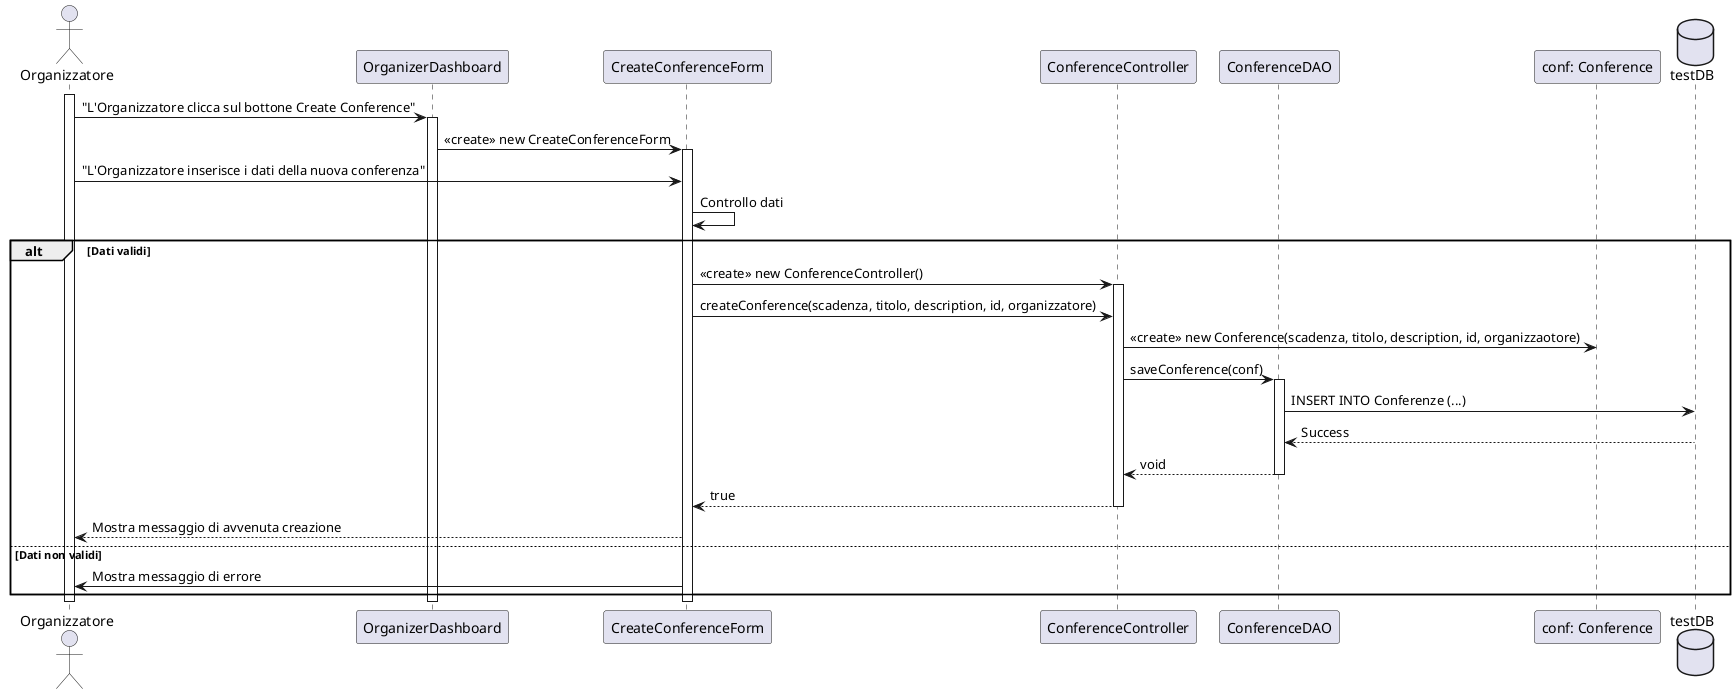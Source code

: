 @startuml
actor Organizzatore
participant OrganizerDashboard
participant CreateConferenceForm
participant ConferenceController
participant ConferenceDAO
participant "conf: Conference" as conference
database testDB

activate Organizzatore
Organizzatore -> OrganizerDashboard : "L'Organizzatore clicca sul bottone Create Conference"
activate OrganizerDashboard
OrganizerDashboard -> CreateConferenceForm: <<create>> new CreateConferenceForm
activate CreateConferenceForm
Organizzatore -> CreateConferenceForm: "L'Organizzatore inserisce i dati della nuova conferenza"
CreateConferenceForm -> CreateConferenceForm: Controllo dati
alt Dati validi
CreateConferenceForm -> ConferenceController: <<create>> new ConferenceController()
activate ConferenceController
CreateConferenceForm -> ConferenceController: createConference(scadenza, titolo, description, id, organizzatore)
ConferenceController -> conference: <<create>> new Conference(scadenza, titolo, description, id, organizzaotore)
ConferenceController -> ConferenceDAO : saveConference(conf)
activate ConferenceDAO
ConferenceDAO -> testDB: INSERT INTO Conferenze (...)
testDB --> ConferenceDAO: Success
ConferenceDAO --> ConferenceController: void
deactivate ConferenceDAO
ConferenceController --> CreateConferenceForm: true
deactivate ConferenceController
CreateConferenceForm --> Organizzatore: Mostra messaggio di avvenuta creazione
else Dati non validi
CreateConferenceForm -> Organizzatore: Mostra messaggio di errore
end
deactivate CreateConferenceForm
deactivate OrganizerDashboard
deactivate Organizzatore
@enduml